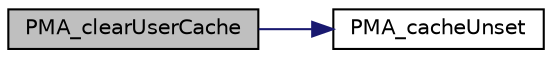 digraph G
{
  edge [fontname="Helvetica",fontsize="10",labelfontname="Helvetica",labelfontsize="10"];
  node [fontname="Helvetica",fontsize="10",shape=record];
  rankdir="LR";
  Node1 [label="PMA_clearUserCache",height=0.2,width=0.4,color="black", fillcolor="grey75", style="filled" fontcolor="black"];
  Node1 -> Node2 [color="midnightblue",fontsize="10",style="solid",fontname="Helvetica"];
  Node2 [label="PMA_cacheUnset",height=0.2,width=0.4,color="black", fillcolor="white", style="filled",URL="$common_8lib_8php.html#a5d0d4700fdba5e47e8ab2597ced4ece3",tooltip="Removes cached information from the session."];
}
